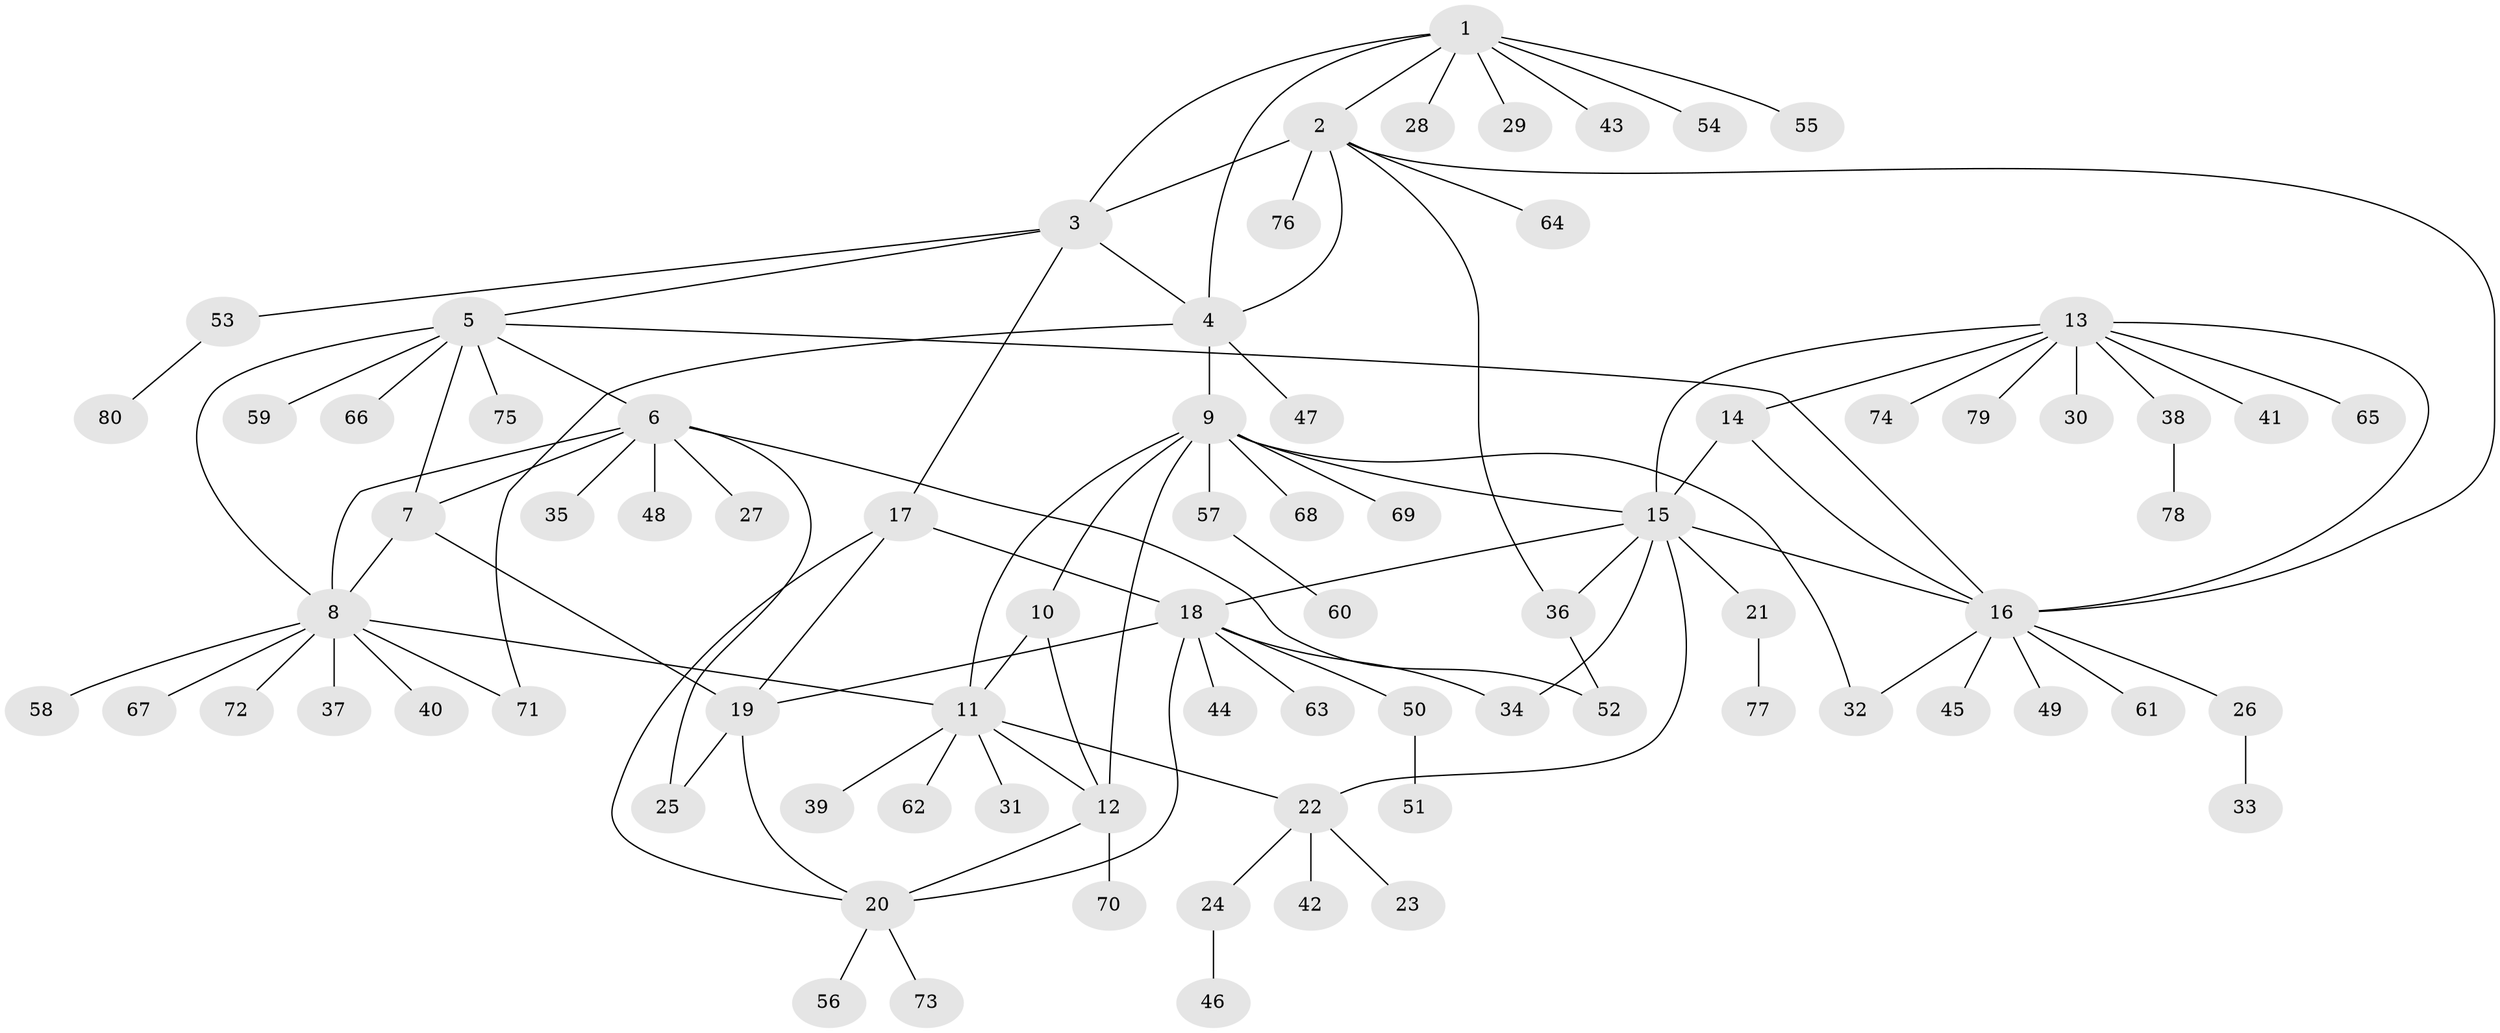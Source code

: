 // coarse degree distribution, {6: 0.03333333333333333, 9: 0.03333333333333333, 5: 0.016666666666666666, 7: 0.08333333333333333, 4: 0.05, 8: 0.016666666666666666, 3: 0.05, 2: 0.08333333333333333, 14: 0.016666666666666666, 1: 0.6166666666666667}
// Generated by graph-tools (version 1.1) at 2025/42/03/06/25 10:42:15]
// undirected, 80 vertices, 107 edges
graph export_dot {
graph [start="1"]
  node [color=gray90,style=filled];
  1;
  2;
  3;
  4;
  5;
  6;
  7;
  8;
  9;
  10;
  11;
  12;
  13;
  14;
  15;
  16;
  17;
  18;
  19;
  20;
  21;
  22;
  23;
  24;
  25;
  26;
  27;
  28;
  29;
  30;
  31;
  32;
  33;
  34;
  35;
  36;
  37;
  38;
  39;
  40;
  41;
  42;
  43;
  44;
  45;
  46;
  47;
  48;
  49;
  50;
  51;
  52;
  53;
  54;
  55;
  56;
  57;
  58;
  59;
  60;
  61;
  62;
  63;
  64;
  65;
  66;
  67;
  68;
  69;
  70;
  71;
  72;
  73;
  74;
  75;
  76;
  77;
  78;
  79;
  80;
  1 -- 2;
  1 -- 3;
  1 -- 4;
  1 -- 28;
  1 -- 29;
  1 -- 43;
  1 -- 54;
  1 -- 55;
  2 -- 3;
  2 -- 4;
  2 -- 16;
  2 -- 36;
  2 -- 64;
  2 -- 76;
  3 -- 4;
  3 -- 5;
  3 -- 17;
  3 -- 53;
  4 -- 9;
  4 -- 47;
  4 -- 71;
  5 -- 6;
  5 -- 7;
  5 -- 8;
  5 -- 16;
  5 -- 59;
  5 -- 66;
  5 -- 75;
  6 -- 7;
  6 -- 8;
  6 -- 25;
  6 -- 27;
  6 -- 35;
  6 -- 48;
  6 -- 52;
  7 -- 8;
  7 -- 19;
  8 -- 11;
  8 -- 37;
  8 -- 40;
  8 -- 58;
  8 -- 67;
  8 -- 71;
  8 -- 72;
  9 -- 10;
  9 -- 11;
  9 -- 12;
  9 -- 15;
  9 -- 32;
  9 -- 57;
  9 -- 68;
  9 -- 69;
  10 -- 11;
  10 -- 12;
  11 -- 12;
  11 -- 22;
  11 -- 31;
  11 -- 39;
  11 -- 62;
  12 -- 20;
  12 -- 70;
  13 -- 14;
  13 -- 15;
  13 -- 16;
  13 -- 30;
  13 -- 38;
  13 -- 41;
  13 -- 65;
  13 -- 74;
  13 -- 79;
  14 -- 15;
  14 -- 16;
  15 -- 16;
  15 -- 18;
  15 -- 21;
  15 -- 22;
  15 -- 34;
  15 -- 36;
  16 -- 26;
  16 -- 32;
  16 -- 45;
  16 -- 49;
  16 -- 61;
  17 -- 18;
  17 -- 19;
  17 -- 20;
  18 -- 19;
  18 -- 20;
  18 -- 34;
  18 -- 44;
  18 -- 50;
  18 -- 63;
  19 -- 20;
  19 -- 25;
  20 -- 56;
  20 -- 73;
  21 -- 77;
  22 -- 23;
  22 -- 24;
  22 -- 42;
  24 -- 46;
  26 -- 33;
  36 -- 52;
  38 -- 78;
  50 -- 51;
  53 -- 80;
  57 -- 60;
}
